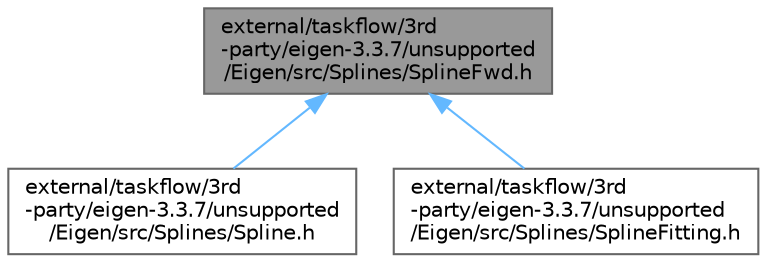 digraph "external/taskflow/3rd-party/eigen-3.3.7/unsupported/Eigen/src/Splines/SplineFwd.h"
{
 // LATEX_PDF_SIZE
  bgcolor="transparent";
  edge [fontname=Helvetica,fontsize=10,labelfontname=Helvetica,labelfontsize=10];
  node [fontname=Helvetica,fontsize=10,shape=box,height=0.2,width=0.4];
  Node1 [id="Node000001",label="external/taskflow/3rd\l-party/eigen-3.3.7/unsupported\l/Eigen/src/Splines/SplineFwd.h",height=0.2,width=0.4,color="gray40", fillcolor="grey60", style="filled", fontcolor="black",tooltip=" "];
  Node1 -> Node2 [id="edge1_Node000001_Node000002",dir="back",color="steelblue1",style="solid",tooltip=" "];
  Node2 [id="Node000002",label="external/taskflow/3rd\l-party/eigen-3.3.7/unsupported\l/Eigen/src/Splines/Spline.h",height=0.2,width=0.4,color="grey40", fillcolor="white", style="filled",URL="$_spline_8h.html",tooltip=" "];
  Node1 -> Node3 [id="edge2_Node000001_Node000003",dir="back",color="steelblue1",style="solid",tooltip=" "];
  Node3 [id="Node000003",label="external/taskflow/3rd\l-party/eigen-3.3.7/unsupported\l/Eigen/src/Splines/SplineFitting.h",height=0.2,width=0.4,color="grey40", fillcolor="white", style="filled",URL="$_spline_fitting_8h.html",tooltip=" "];
}
